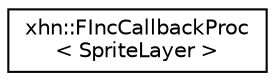 digraph "Graphical Class Hierarchy"
{
  edge [fontname="Helvetica",fontsize="10",labelfontname="Helvetica",labelfontsize="10"];
  node [fontname="Helvetica",fontsize="10",shape=record];
  rankdir="LR";
  Node1 [label="xhn::FIncCallbackProc\l\< SpriteLayer \>",height=0.2,width=0.4,color="black", fillcolor="white", style="filled",URL="$structxhn_1_1_f_inc_callback_proc.html"];
}
